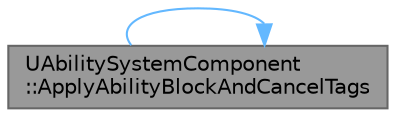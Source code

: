 digraph "UAbilitySystemComponent::ApplyAbilityBlockAndCancelTags"
{
 // INTERACTIVE_SVG=YES
 // LATEX_PDF_SIZE
  bgcolor="transparent";
  edge [fontname=Helvetica,fontsize=10,labelfontname=Helvetica,labelfontsize=10];
  node [fontname=Helvetica,fontsize=10,shape=box,height=0.2,width=0.4];
  rankdir="LR";
  Node1 [id="Node000001",label="UAbilitySystemComponent\l::ApplyAbilityBlockAndCancelTags",height=0.2,width=0.4,color="gray40", fillcolor="grey60", style="filled", fontcolor="black",tooltip="Called from ability activation or native code, will apply the correct ability blocking tags and cance..."];
  Node1 -> Node1 [id="edge1_Node000001_Node000001",color="steelblue1",style="solid",tooltip=" "];
}
